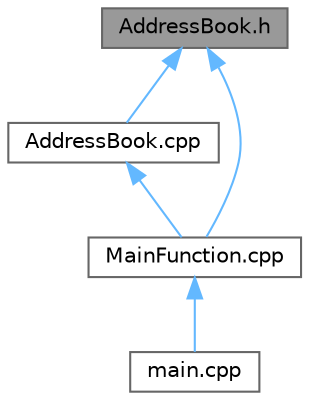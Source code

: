 digraph "AddressBook.h"
{
 // LATEX_PDF_SIZE
  bgcolor="transparent";
  edge [fontname=Helvetica,fontsize=10,labelfontname=Helvetica,labelfontsize=10];
  node [fontname=Helvetica,fontsize=10,shape=box,height=0.2,width=0.4];
  Node1 [label="AddressBook.h",height=0.2,width=0.4,color="gray40", fillcolor="grey60", style="filled", fontcolor="black",tooltip=" "];
  Node1 -> Node2 [dir="back",color="steelblue1",style="solid"];
  Node2 [label="AddressBook.cpp",height=0.2,width=0.4,color="grey40", fillcolor="white", style="filled",URL="$_address_book_8cpp.html",tooltip=" "];
  Node2 -> Node3 [dir="back",color="steelblue1",style="solid"];
  Node3 [label="MainFunction.cpp",height=0.2,width=0.4,color="grey40", fillcolor="white", style="filled",URL="$_main_function_8cpp.html",tooltip=" "];
  Node3 -> Node4 [dir="back",color="steelblue1",style="solid"];
  Node4 [label="main.cpp",height=0.2,width=0.4,color="grey40", fillcolor="white", style="filled",URL="$main_8cpp.html",tooltip=" "];
  Node1 -> Node3 [dir="back",color="steelblue1",style="solid"];
}
